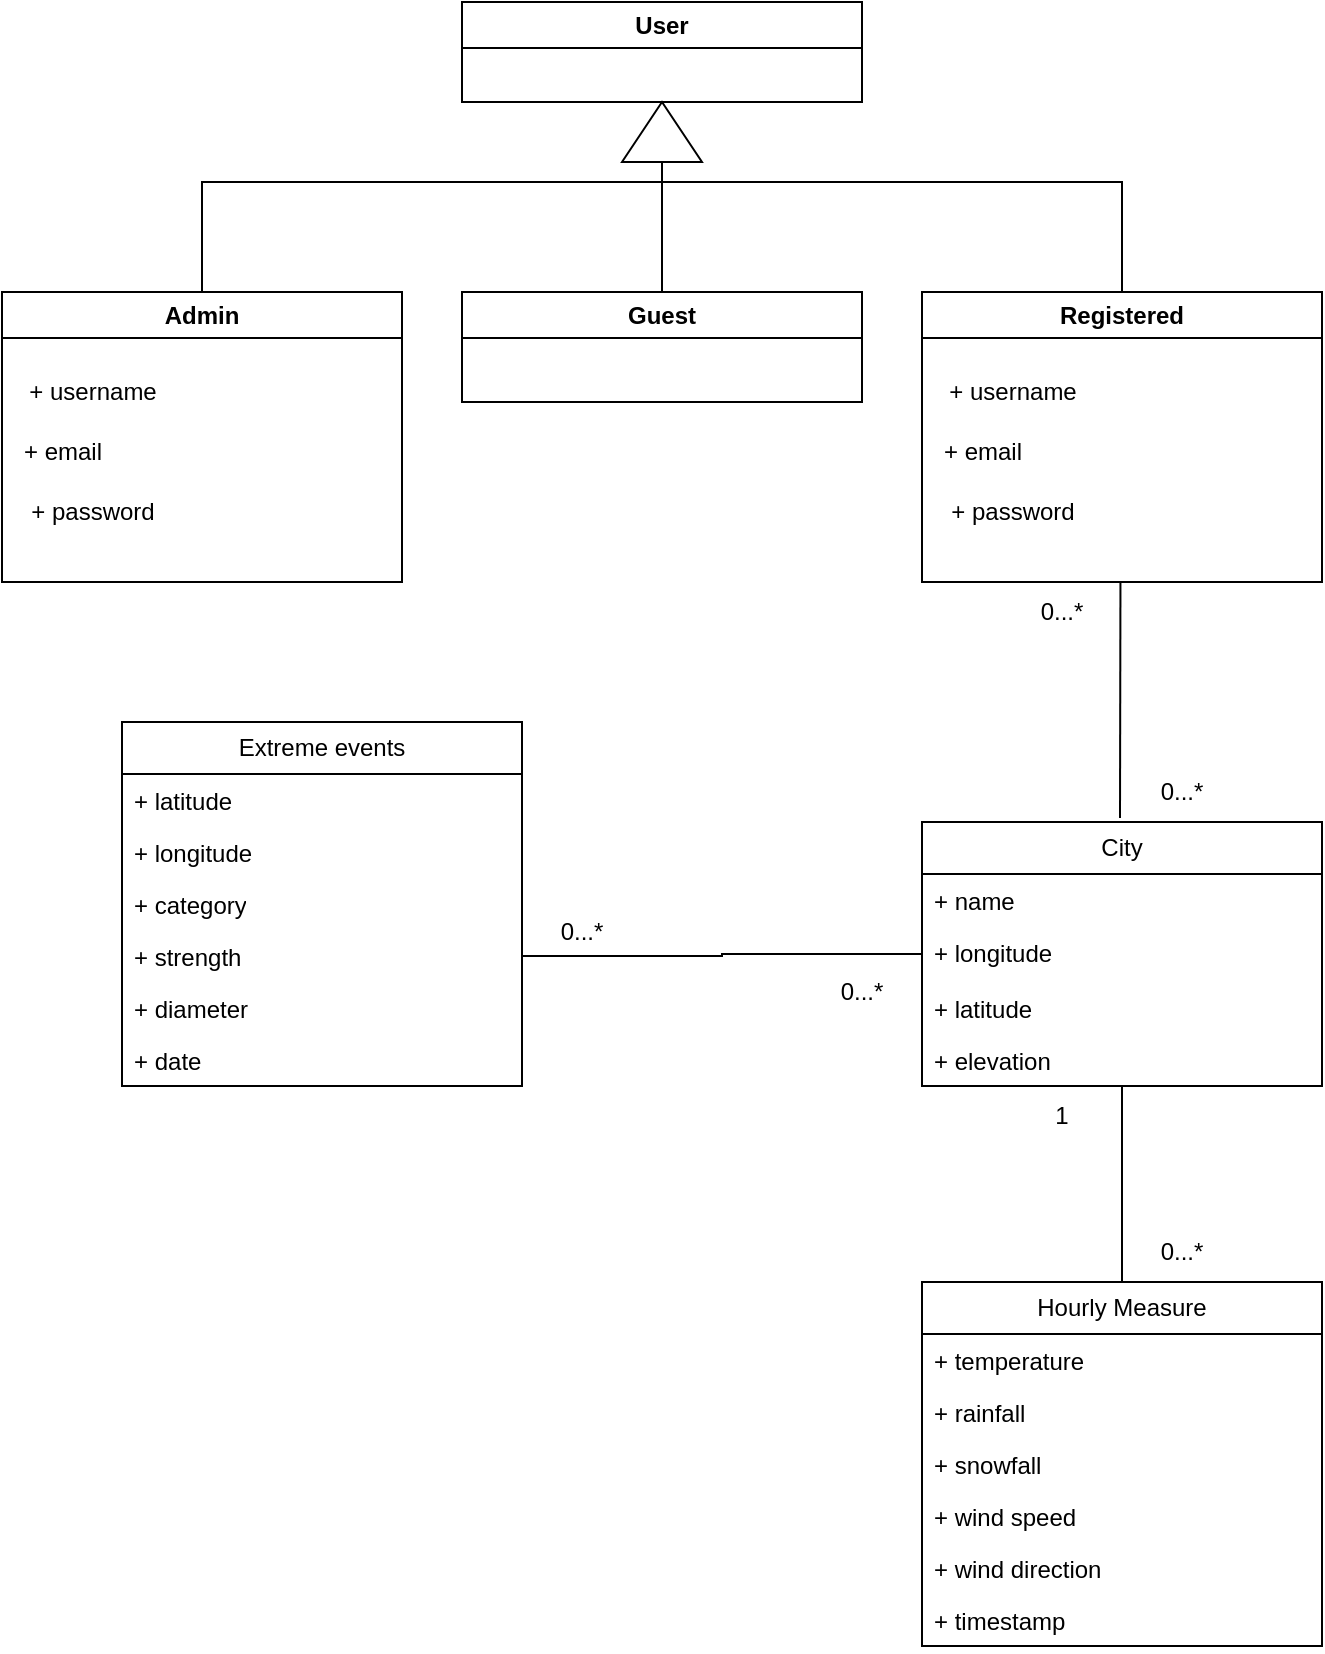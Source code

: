 <mxfile version="25.0.1">
  <diagram name="Page-1" id="KL36ChU9oAp8NsP1BuJF">
    <mxGraphModel dx="1626" dy="1515" grid="1" gridSize="10" guides="1" tooltips="1" connect="1" arrows="1" fold="1" page="1" pageScale="1" pageWidth="850" pageHeight="1100" math="0" shadow="0">
      <root>
        <mxCell id="0" />
        <mxCell id="1" parent="0" />
        <mxCell id="8LZbqdLIqy8Ak0c2T1Xg-3" value="User" style="swimlane;whiteSpace=wrap;html=1;startSize=23;" parent="1" vertex="1">
          <mxGeometry x="-510" y="-930" width="200" height="50" as="geometry" />
        </mxCell>
        <mxCell id="8LZbqdLIqy8Ak0c2T1Xg-14" style="edgeStyle=orthogonalEdgeStyle;rounded=0;orthogonalLoop=1;jettySize=auto;html=1;exitX=0.5;exitY=0;exitDx=0;exitDy=0;entryX=0.5;entryY=1;entryDx=0;entryDy=0;" parent="1" source="8LZbqdLIqy8Ak0c2T1Xg-4" target="8LZbqdLIqy8Ak0c2T1Xg-3" edge="1">
          <mxGeometry relative="1" as="geometry" />
        </mxCell>
        <mxCell id="8LZbqdLIqy8Ak0c2T1Xg-4" value="Guest" style="swimlane;whiteSpace=wrap;html=1;" parent="1" vertex="1">
          <mxGeometry x="-510" y="-785" width="200" height="55" as="geometry" />
        </mxCell>
        <mxCell id="8LZbqdLIqy8Ak0c2T1Xg-11" style="edgeStyle=orthogonalEdgeStyle;rounded=0;orthogonalLoop=1;jettySize=auto;html=1;exitX=0.5;exitY=0;exitDx=0;exitDy=0;entryX=0.5;entryY=1;entryDx=0;entryDy=0;" parent="1" source="8LZbqdLIqy8Ak0c2T1Xg-5" target="8LZbqdLIqy8Ak0c2T1Xg-3" edge="1">
          <mxGeometry relative="1" as="geometry">
            <Array as="points">
              <mxPoint x="-640" y="-840" />
              <mxPoint x="-410" y="-840" />
            </Array>
          </mxGeometry>
        </mxCell>
        <mxCell id="8LZbqdLIqy8Ak0c2T1Xg-5" value="Admin" style="swimlane;whiteSpace=wrap;html=1;" parent="1" vertex="1">
          <mxGeometry x="-740" y="-785" width="200" height="145" as="geometry" />
        </mxCell>
        <mxCell id="_bq464Kxq-2n_JhR32WJ-4" value="&lt;div&gt;+ username&lt;/div&gt;" style="text;html=1;align=center;verticalAlign=middle;resizable=0;points=[];autosize=1;strokeColor=none;fillColor=none;" vertex="1" parent="8LZbqdLIqy8Ak0c2T1Xg-5">
          <mxGeometry y="35" width="90" height="30" as="geometry" />
        </mxCell>
        <mxCell id="_bq464Kxq-2n_JhR32WJ-5" value="+ email" style="text;html=1;align=center;verticalAlign=middle;resizable=0;points=[];autosize=1;strokeColor=none;fillColor=none;" vertex="1" parent="8LZbqdLIqy8Ak0c2T1Xg-5">
          <mxGeometry y="65" width="60" height="30" as="geometry" />
        </mxCell>
        <mxCell id="_bq464Kxq-2n_JhR32WJ-6" value="+ password" style="text;html=1;align=center;verticalAlign=middle;resizable=0;points=[];autosize=1;strokeColor=none;fillColor=none;" vertex="1" parent="8LZbqdLIqy8Ak0c2T1Xg-5">
          <mxGeometry y="95" width="90" height="30" as="geometry" />
        </mxCell>
        <mxCell id="8LZbqdLIqy8Ak0c2T1Xg-17" style="edgeStyle=orthogonalEdgeStyle;rounded=0;orthogonalLoop=1;jettySize=auto;html=1;entryX=1;entryY=0.5;entryDx=0;entryDy=0;" parent="1" source="8LZbqdLIqy8Ak0c2T1Xg-8" target="8LZbqdLIqy8Ak0c2T1Xg-15" edge="1">
          <mxGeometry relative="1" as="geometry">
            <mxPoint x="-410" y="-840" as="targetPoint" />
            <Array as="points">
              <mxPoint x="-180" y="-840" />
              <mxPoint x="-410" y="-840" />
            </Array>
          </mxGeometry>
        </mxCell>
        <mxCell id="8LZbqdLIqy8Ak0c2T1Xg-15" value="" style="triangle;whiteSpace=wrap;html=1;direction=north;" parent="1" vertex="1">
          <mxGeometry x="-430" y="-880" width="40" height="30" as="geometry" />
        </mxCell>
        <mxCell id="8LZbqdLIqy8Ak0c2T1Xg-43" value="" style="endArrow=none;html=1;rounded=0;" parent="1" edge="1">
          <mxGeometry width="50" height="50" relative="1" as="geometry">
            <mxPoint x="-181" y="-522" as="sourcePoint" />
            <mxPoint x="-180.77" y="-640" as="targetPoint" />
          </mxGeometry>
        </mxCell>
        <mxCell id="8LZbqdLIqy8Ak0c2T1Xg-46" value="" style="endArrow=none;html=1;rounded=0;exitX=0;exitY=1;exitDx=0;exitDy=0;" parent="1" edge="1" target="8LZbqdLIqy8Ak0c2T1Xg-32" source="8LZbqdLIqy8Ak0c2T1Xg-47">
          <mxGeometry width="50" height="50" relative="1" as="geometry">
            <mxPoint x="-180" y="-292" as="sourcePoint" />
            <mxPoint x="-179.77" y="-410" as="targetPoint" />
          </mxGeometry>
        </mxCell>
        <mxCell id="_bq464Kxq-2n_JhR32WJ-3" value="" style="group" vertex="1" connectable="0" parent="1">
          <mxGeometry x="-280" y="-785" width="200" height="175" as="geometry" />
        </mxCell>
        <mxCell id="8LZbqdLIqy8Ak0c2T1Xg-8" value="Registered" style="swimlane;whiteSpace=wrap;html=1;startSize=23;" parent="_bq464Kxq-2n_JhR32WJ-3" vertex="1">
          <mxGeometry width="200" height="145" as="geometry" />
        </mxCell>
        <mxCell id="8LZbqdLIqy8Ak0c2T1Xg-23" value="&lt;div&gt;+ username&lt;/div&gt;" style="text;html=1;align=center;verticalAlign=middle;resizable=0;points=[];autosize=1;strokeColor=none;fillColor=none;" parent="8LZbqdLIqy8Ak0c2T1Xg-8" vertex="1">
          <mxGeometry y="35" width="90" height="30" as="geometry" />
        </mxCell>
        <mxCell id="8LZbqdLIqy8Ak0c2T1Xg-26" value="+ email" style="text;html=1;align=center;verticalAlign=middle;resizable=0;points=[];autosize=1;strokeColor=none;fillColor=none;" parent="8LZbqdLIqy8Ak0c2T1Xg-8" vertex="1">
          <mxGeometry y="65" width="60" height="30" as="geometry" />
        </mxCell>
        <mxCell id="8LZbqdLIqy8Ak0c2T1Xg-27" value="+ password" style="text;html=1;align=center;verticalAlign=middle;resizable=0;points=[];autosize=1;strokeColor=none;fillColor=none;" parent="8LZbqdLIqy8Ak0c2T1Xg-8" vertex="1">
          <mxGeometry y="95" width="90" height="30" as="geometry" />
        </mxCell>
        <mxCell id="8LZbqdLIqy8Ak0c2T1Xg-44" value="0...*" style="text;html=1;align=center;verticalAlign=middle;whiteSpace=wrap;rounded=0;" parent="_bq464Kxq-2n_JhR32WJ-3" vertex="1">
          <mxGeometry x="40" y="145" width="60" height="30" as="geometry" />
        </mxCell>
        <mxCell id="_bq464Kxq-2n_JhR32WJ-15" value="Extreme events" style="swimlane;fontStyle=0;childLayout=stackLayout;horizontal=1;startSize=26;fillColor=none;horizontalStack=0;resizeParent=1;resizeParentMax=0;resizeLast=0;collapsible=1;marginBottom=0;whiteSpace=wrap;html=1;" vertex="1" parent="1">
          <mxGeometry x="-680" y="-570" width="200" height="182" as="geometry" />
        </mxCell>
        <mxCell id="_bq464Kxq-2n_JhR32WJ-16" value="+ latitude" style="text;strokeColor=none;fillColor=none;align=left;verticalAlign=top;spacingLeft=4;spacingRight=4;overflow=hidden;rotatable=0;points=[[0,0.5],[1,0.5]];portConstraint=eastwest;whiteSpace=wrap;html=1;" vertex="1" parent="_bq464Kxq-2n_JhR32WJ-15">
          <mxGeometry y="26" width="200" height="26" as="geometry" />
        </mxCell>
        <mxCell id="_bq464Kxq-2n_JhR32WJ-17" value="+ longitude" style="text;strokeColor=none;fillColor=none;align=left;verticalAlign=top;spacingLeft=4;spacingRight=4;overflow=hidden;rotatable=0;points=[[0,0.5],[1,0.5]];portConstraint=eastwest;whiteSpace=wrap;html=1;" vertex="1" parent="_bq464Kxq-2n_JhR32WJ-15">
          <mxGeometry y="52" width="200" height="26" as="geometry" />
        </mxCell>
        <mxCell id="_bq464Kxq-2n_JhR32WJ-19" value="+ category" style="text;strokeColor=none;fillColor=none;align=left;verticalAlign=top;spacingLeft=4;spacingRight=4;overflow=hidden;rotatable=0;points=[[0,0.5],[1,0.5]];portConstraint=eastwest;whiteSpace=wrap;html=1;" vertex="1" parent="_bq464Kxq-2n_JhR32WJ-15">
          <mxGeometry y="78" width="200" height="26" as="geometry" />
        </mxCell>
        <mxCell id="_bq464Kxq-2n_JhR32WJ-20" value="+ strength" style="text;strokeColor=none;fillColor=none;align=left;verticalAlign=top;spacingLeft=4;spacingRight=4;overflow=hidden;rotatable=0;points=[[0,0.5],[1,0.5]];portConstraint=eastwest;whiteSpace=wrap;html=1;" vertex="1" parent="_bq464Kxq-2n_JhR32WJ-15">
          <mxGeometry y="104" width="200" height="26" as="geometry" />
        </mxCell>
        <mxCell id="_bq464Kxq-2n_JhR32WJ-21" value="+ diameter" style="text;strokeColor=none;fillColor=none;align=left;verticalAlign=top;spacingLeft=4;spacingRight=4;overflow=hidden;rotatable=0;points=[[0,0.5],[1,0.5]];portConstraint=eastwest;whiteSpace=wrap;html=1;" vertex="1" parent="_bq464Kxq-2n_JhR32WJ-15">
          <mxGeometry y="130" width="200" height="26" as="geometry" />
        </mxCell>
        <mxCell id="_bq464Kxq-2n_JhR32WJ-18" value="+ date" style="text;strokeColor=none;fillColor=none;align=left;verticalAlign=top;spacingLeft=4;spacingRight=4;overflow=hidden;rotatable=0;points=[[0,0.5],[1,0.5]];portConstraint=eastwest;whiteSpace=wrap;html=1;" vertex="1" parent="_bq464Kxq-2n_JhR32WJ-15">
          <mxGeometry y="156" width="200" height="26" as="geometry" />
        </mxCell>
        <mxCell id="_bq464Kxq-2n_JhR32WJ-23" style="edgeStyle=orthogonalEdgeStyle;rounded=0;orthogonalLoop=1;jettySize=auto;html=1;endArrow=none;endFill=0;" edge="1" parent="1" source="_bq464Kxq-2n_JhR32WJ-20" target="8LZbqdLIqy8Ak0c2T1Xg-32">
          <mxGeometry relative="1" as="geometry" />
        </mxCell>
        <mxCell id="_bq464Kxq-2n_JhR32WJ-26" value="0...*" style="text;html=1;align=center;verticalAlign=middle;whiteSpace=wrap;rounded=0;" vertex="1" parent="1">
          <mxGeometry x="-480" y="-480" width="60" height="30" as="geometry" />
        </mxCell>
        <mxCell id="_bq464Kxq-2n_JhR32WJ-29" value="0...*" style="text;html=1;align=center;verticalAlign=middle;whiteSpace=wrap;rounded=0;" vertex="1" parent="1">
          <mxGeometry x="-340" y="-450" width="60" height="30" as="geometry" />
        </mxCell>
        <mxCell id="8LZbqdLIqy8Ak0c2T1Xg-32" value="City" style="swimlane;fontStyle=0;childLayout=stackLayout;horizontal=1;startSize=26;fillColor=none;horizontalStack=0;resizeParent=1;resizeParentMax=0;resizeLast=0;collapsible=1;marginBottom=0;whiteSpace=wrap;html=1;" parent="1" vertex="1">
          <mxGeometry x="-280" y="-520" width="200" height="132" as="geometry" />
        </mxCell>
        <mxCell id="8LZbqdLIqy8Ak0c2T1Xg-33" value="+ name" style="text;strokeColor=none;fillColor=none;align=left;verticalAlign=top;spacingLeft=4;spacingRight=4;overflow=hidden;rotatable=0;points=[[0,0.5],[1,0.5]];portConstraint=eastwest;whiteSpace=wrap;html=1;" parent="8LZbqdLIqy8Ak0c2T1Xg-32" vertex="1">
          <mxGeometry y="26" width="200" height="26" as="geometry" />
        </mxCell>
        <mxCell id="8LZbqdLIqy8Ak0c2T1Xg-35" value="+ longitude" style="text;strokeColor=none;fillColor=none;align=left;verticalAlign=top;spacingLeft=4;spacingRight=4;overflow=hidden;rotatable=0;points=[[0,0.5],[1,0.5]];portConstraint=eastwest;whiteSpace=wrap;html=1;" parent="8LZbqdLIqy8Ak0c2T1Xg-32" vertex="1">
          <mxGeometry y="52" width="200" height="28" as="geometry" />
        </mxCell>
        <mxCell id="_bq464Kxq-2n_JhR32WJ-31" value="+ latitude" style="text;strokeColor=none;fillColor=none;align=left;verticalAlign=top;spacingLeft=4;spacingRight=4;overflow=hidden;rotatable=0;points=[[0,0.5],[1,0.5]];portConstraint=eastwest;whiteSpace=wrap;html=1;" vertex="1" parent="8LZbqdLIqy8Ak0c2T1Xg-32">
          <mxGeometry y="80" width="200" height="26" as="geometry" />
        </mxCell>
        <mxCell id="8LZbqdLIqy8Ak0c2T1Xg-34" value="+ elevation" style="text;strokeColor=none;fillColor=none;align=left;verticalAlign=top;spacingLeft=4;spacingRight=4;overflow=hidden;rotatable=0;points=[[0,0.5],[1,0.5]];portConstraint=eastwest;whiteSpace=wrap;html=1;" parent="8LZbqdLIqy8Ak0c2T1Xg-32" vertex="1">
          <mxGeometry y="106" width="200" height="26" as="geometry" />
        </mxCell>
        <mxCell id="8LZbqdLIqy8Ak0c2T1Xg-45" value="0...*" style="text;html=1;align=center;verticalAlign=middle;whiteSpace=wrap;rounded=0;" parent="1" vertex="1">
          <mxGeometry x="-180" y="-550" width="60" height="30" as="geometry" />
        </mxCell>
        <mxCell id="8LZbqdLIqy8Ak0c2T1Xg-37" value="Hourly Measure" style="swimlane;fontStyle=0;childLayout=stackLayout;horizontal=1;startSize=26;fillColor=none;horizontalStack=0;resizeParent=1;resizeParentMax=0;resizeLast=0;collapsible=1;marginBottom=0;whiteSpace=wrap;html=1;" parent="1" vertex="1">
          <mxGeometry x="-280" y="-290" width="200" height="182" as="geometry" />
        </mxCell>
        <mxCell id="_bq464Kxq-2n_JhR32WJ-36" value="+ temperature" style="text;strokeColor=none;fillColor=none;align=left;verticalAlign=top;spacingLeft=4;spacingRight=4;overflow=hidden;rotatable=0;points=[[0,0.5],[1,0.5]];portConstraint=eastwest;whiteSpace=wrap;html=1;" vertex="1" parent="8LZbqdLIqy8Ak0c2T1Xg-37">
          <mxGeometry y="26" width="200" height="26" as="geometry" />
        </mxCell>
        <mxCell id="8LZbqdLIqy8Ak0c2T1Xg-39" value="+ rainfall" style="text;strokeColor=none;fillColor=none;align=left;verticalAlign=top;spacingLeft=4;spacingRight=4;overflow=hidden;rotatable=0;points=[[0,0.5],[1,0.5]];portConstraint=eastwest;whiteSpace=wrap;html=1;" parent="8LZbqdLIqy8Ak0c2T1Xg-37" vertex="1">
          <mxGeometry y="52" width="200" height="26" as="geometry" />
        </mxCell>
        <mxCell id="_bq464Kxq-2n_JhR32WJ-33" value="+ snowfall" style="text;strokeColor=none;fillColor=none;align=left;verticalAlign=top;spacingLeft=4;spacingRight=4;overflow=hidden;rotatable=0;points=[[0,0.5],[1,0.5]];portConstraint=eastwest;whiteSpace=wrap;html=1;" vertex="1" parent="8LZbqdLIqy8Ak0c2T1Xg-37">
          <mxGeometry y="78" width="200" height="26" as="geometry" />
        </mxCell>
        <mxCell id="_bq464Kxq-2n_JhR32WJ-34" value="+ wind speed" style="text;strokeColor=none;fillColor=none;align=left;verticalAlign=top;spacingLeft=4;spacingRight=4;overflow=hidden;rotatable=0;points=[[0,0.5],[1,0.5]];portConstraint=eastwest;whiteSpace=wrap;html=1;" vertex="1" parent="8LZbqdLIqy8Ak0c2T1Xg-37">
          <mxGeometry y="104" width="200" height="26" as="geometry" />
        </mxCell>
        <mxCell id="_bq464Kxq-2n_JhR32WJ-35" value="+ wind direction" style="text;strokeColor=none;fillColor=none;align=left;verticalAlign=top;spacingLeft=4;spacingRight=4;overflow=hidden;rotatable=0;points=[[0,0.5],[1,0.5]];portConstraint=eastwest;whiteSpace=wrap;html=1;" vertex="1" parent="8LZbqdLIqy8Ak0c2T1Xg-37">
          <mxGeometry y="130" width="200" height="26" as="geometry" />
        </mxCell>
        <mxCell id="8LZbqdLIqy8Ak0c2T1Xg-40" value="+ timestamp" style="text;strokeColor=none;fillColor=none;align=left;verticalAlign=top;spacingLeft=4;spacingRight=4;overflow=hidden;rotatable=0;points=[[0,0.5],[1,0.5]];portConstraint=eastwest;whiteSpace=wrap;html=1;" parent="8LZbqdLIqy8Ak0c2T1Xg-37" vertex="1">
          <mxGeometry y="156" width="200" height="26" as="geometry" />
        </mxCell>
        <mxCell id="8LZbqdLIqy8Ak0c2T1Xg-48" value="1" style="text;html=1;align=center;verticalAlign=middle;whiteSpace=wrap;rounded=0;" parent="1" vertex="1">
          <mxGeometry x="-240" y="-388" width="60" height="30" as="geometry" />
        </mxCell>
        <mxCell id="8LZbqdLIqy8Ak0c2T1Xg-47" value="0...*" style="text;html=1;align=center;verticalAlign=middle;whiteSpace=wrap;rounded=0;" parent="1" vertex="1">
          <mxGeometry x="-180" y="-320" width="60" height="30" as="geometry" />
        </mxCell>
      </root>
    </mxGraphModel>
  </diagram>
</mxfile>
